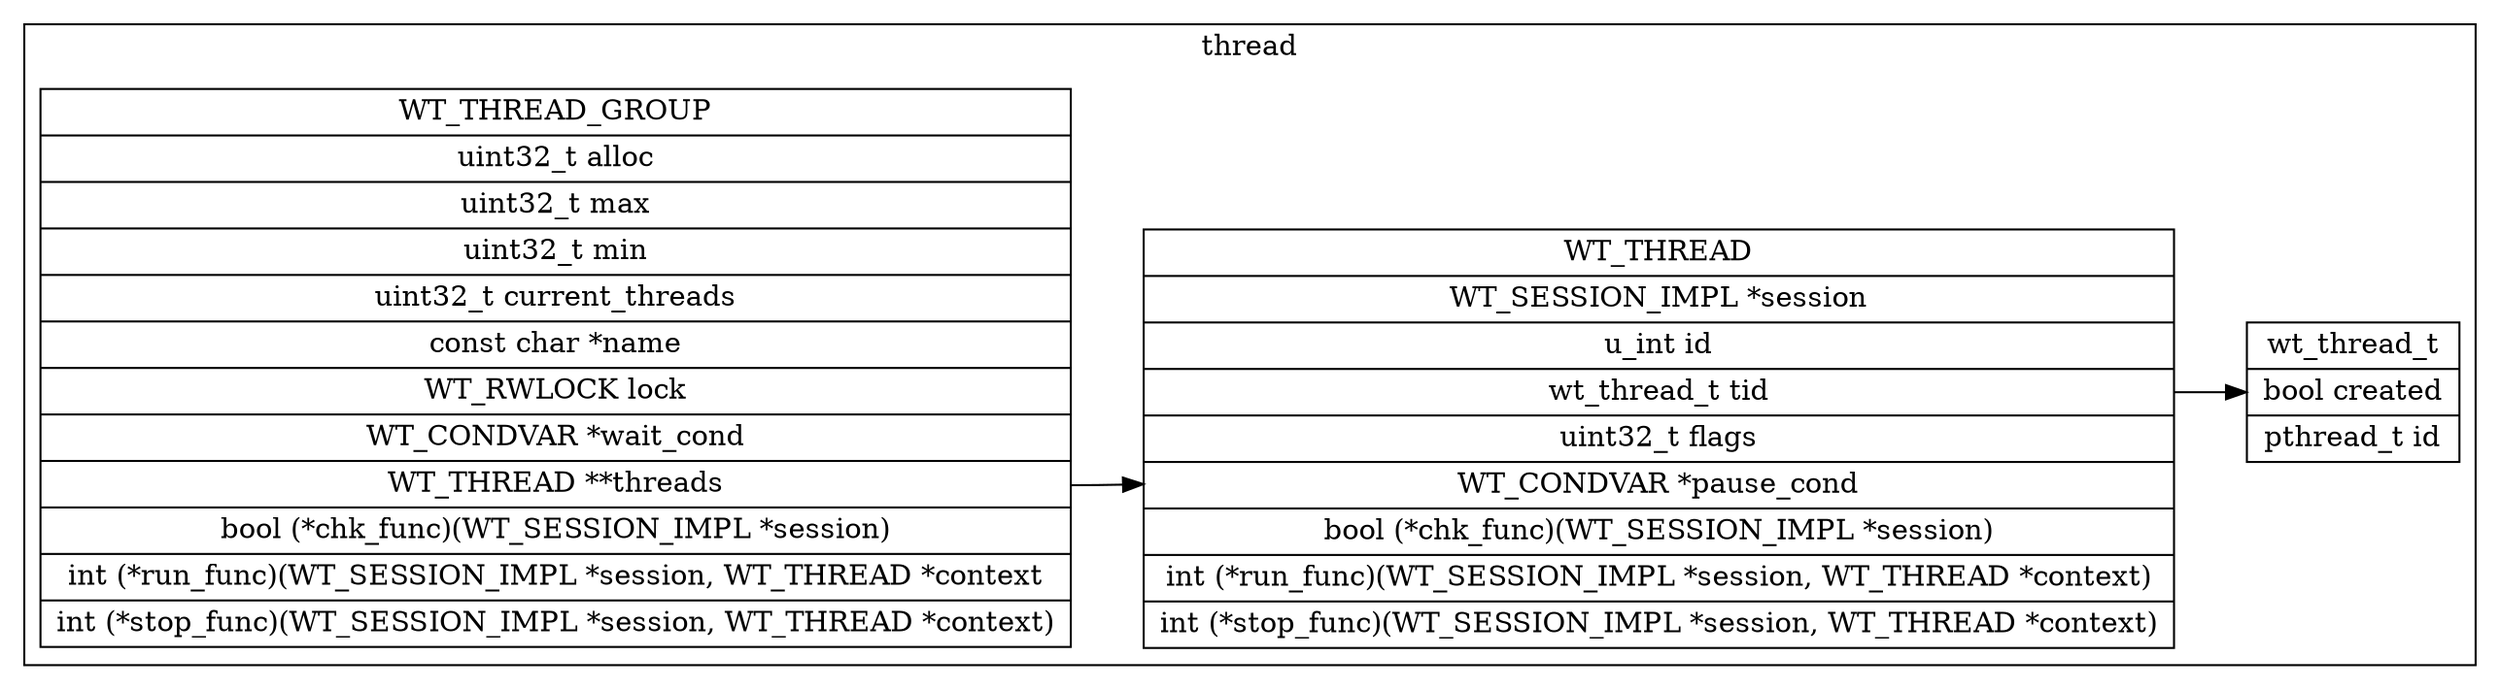 digraph {
    rankdir=LR
    subgraph cluster_thread {
    label="thread"
    node[shape=record]
    wt_thread_t[label="wt_thread_t|bool created|pthread_t id"]
     __wt_thread[label="
        WT_THREAD|
        WT_SESSION_IMPL *session|
        u_int id|
        <thread_t> wt_thread_t tid|
        uint32_t flags|
        WT_CONDVAR *pause_cond|
        bool (*chk_func)(WT_SESSION_IMPL *session)|
        int (*run_func)(WT_SESSION_IMPL *session, WT_THREAD *context)|
        int (*stop_func)(WT_SESSION_IMPL *session, WT_THREAD *context)"]
        __wt_thread_group[label="WT_THREAD_GROUP|
            uint32_t alloc|
            uint32_t max|
            uint32_t min|
            uint32_t current_threads |
            const char *name |
            WT_RWLOCK lock|
            WT_CONDVAR *wait_cond|
            <wt_thread> WT_THREAD **threads|
            bool (*chk_func)(WT_SESSION_IMPL *session)|
            int (*run_func)(WT_SESSION_IMPL *session, WT_THREAD *context|
            int (*stop_func)(WT_SESSION_IMPL *session, WT_THREAD *context)
        "]
        __wt_thread_group:wt_thread -> __wt_thread
        __wt_thread:thread_t -> wt_thread_t
    }
}
